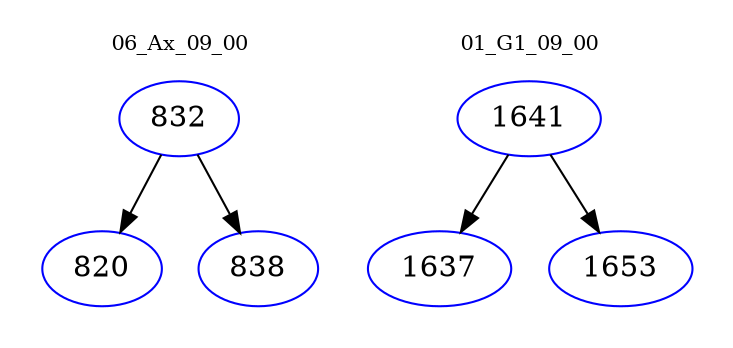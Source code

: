 digraph{
subgraph cluster_0 {
color = white
label = "06_Ax_09_00";
fontsize=10;
T0_832 [label="832", color="blue"]
T0_832 -> T0_820 [color="black"]
T0_820 [label="820", color="blue"]
T0_832 -> T0_838 [color="black"]
T0_838 [label="838", color="blue"]
}
subgraph cluster_1 {
color = white
label = "01_G1_09_00";
fontsize=10;
T1_1641 [label="1641", color="blue"]
T1_1641 -> T1_1637 [color="black"]
T1_1637 [label="1637", color="blue"]
T1_1641 -> T1_1653 [color="black"]
T1_1653 [label="1653", color="blue"]
}
}

